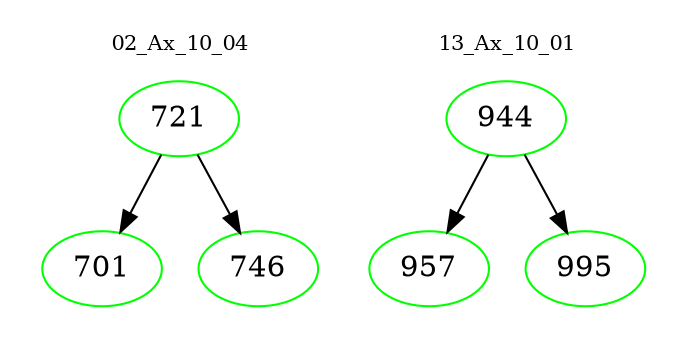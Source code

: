 digraph{
subgraph cluster_0 {
color = white
label = "02_Ax_10_04";
fontsize=10;
T0_721 [label="721", color="green"]
T0_721 -> T0_701 [color="black"]
T0_701 [label="701", color="green"]
T0_721 -> T0_746 [color="black"]
T0_746 [label="746", color="green"]
}
subgraph cluster_1 {
color = white
label = "13_Ax_10_01";
fontsize=10;
T1_944 [label="944", color="green"]
T1_944 -> T1_957 [color="black"]
T1_957 [label="957", color="green"]
T1_944 -> T1_995 [color="black"]
T1_995 [label="995", color="green"]
}
}
